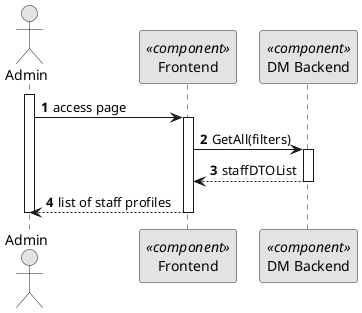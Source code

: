 @startuml
skinparam monochrome true
skinparam packageStyle rectangle
skinparam shadowing false

autonumber

actor "Admin" as AD
participant "Frontend" as FE <<component>>
participant "DM Backend" as BE <<component>>



activate AD
AD -> FE: access page
activate FE
FE -> BE: GetAll(filters)
activate BE
BE --> FE: staffDTOList
deactivate BE
FE --> AD : list of staff profiles
deactivate FE
deactivate AD


@enduml